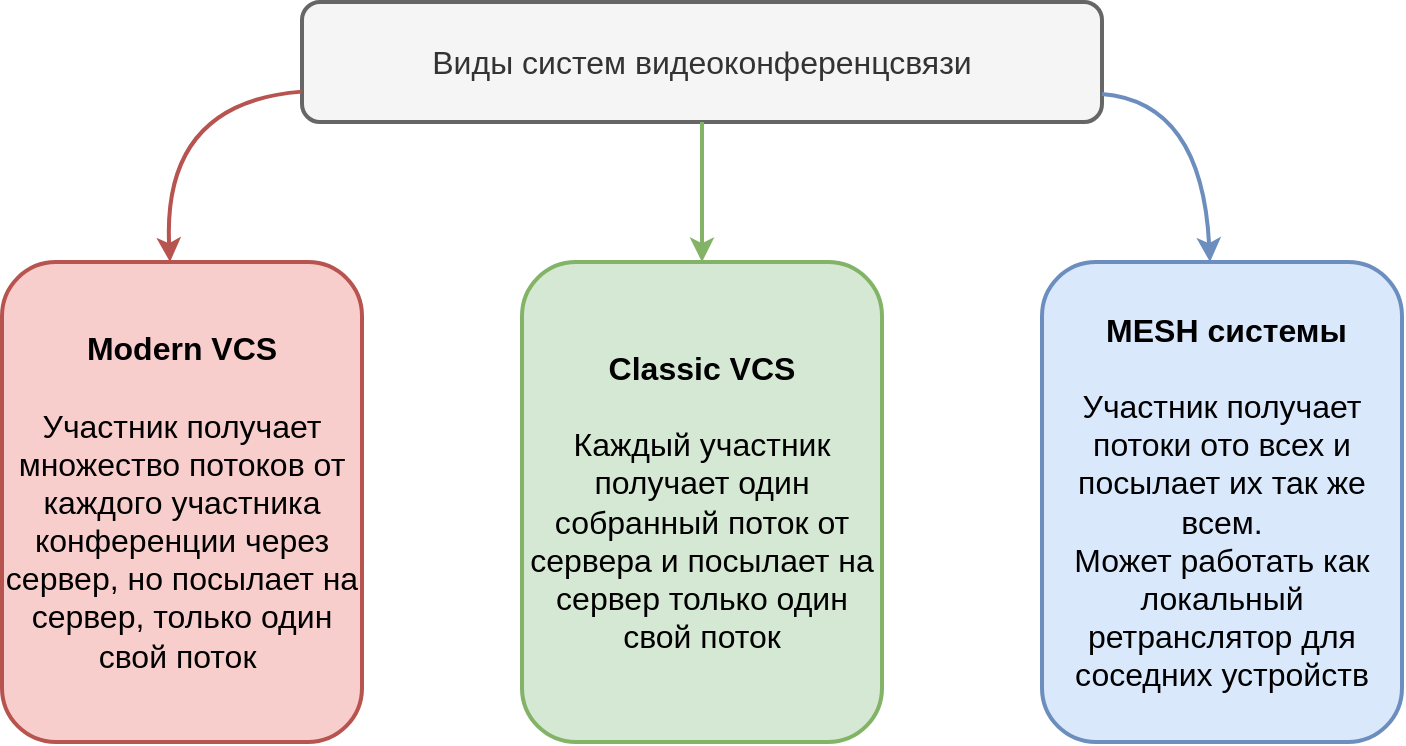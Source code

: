 <mxfile version="23.1.5" type="google">
  <diagram name="Страница — 1" id="3t4iabGEyHaNomIPsIld">
    <mxGraphModel grid="1" page="1" gridSize="10" guides="1" tooltips="1" connect="1" arrows="1" fold="1" pageScale="1" pageWidth="827" pageHeight="1169" math="0" shadow="0">
      <root>
        <mxCell id="0" />
        <mxCell id="1" parent="0" />
        <mxCell id="K-NB3Js_JHgpu-BTzsBf-2" value="&lt;span style=&quot;font-size: 16px;&quot;&gt;Виды систем видеоконференцсвязи&lt;/span&gt;" style="rounded=1;whiteSpace=wrap;html=1;strokeWidth=2;fillColor=#f5f5f5;strokeColor=#666666;fontColor=#333333;" vertex="1" parent="1">
          <mxGeometry x="210" y="30" width="400" height="60" as="geometry" />
        </mxCell>
        <mxCell id="K-NB3Js_JHgpu-BTzsBf-3" value="&lt;font style=&quot;font-size: 16px;&quot;&gt;&lt;b&gt;Modern VCS&lt;/b&gt;&lt;br&gt;&lt;br&gt;Участник получает множество потоков от каждого участника конференции через сервер, но посылает на сервер, только один свой поток&amp;nbsp;&lt;/font&gt;" style="rounded=1;whiteSpace=wrap;html=1;fillColor=#f8cecc;strokeColor=#b85450;strokeWidth=2;" vertex="1" parent="1">
          <mxGeometry x="60" y="160" width="180" height="240" as="geometry" />
        </mxCell>
        <mxCell id="K-NB3Js_JHgpu-BTzsBf-4" value="" style="curved=1;endArrow=classic;html=1;rounded=0;strokeWidth=2;fillColor=#f8cecc;strokeColor=#b85450;" edge="1" parent="1" source="K-NB3Js_JHgpu-BTzsBf-2" target="K-NB3Js_JHgpu-BTzsBf-3">
          <mxGeometry width="50" height="50" relative="1" as="geometry">
            <mxPoint x="390" y="380" as="sourcePoint" />
            <mxPoint x="440" y="330" as="targetPoint" />
            <Array as="points">
              <mxPoint x="140" y="80" />
            </Array>
          </mxGeometry>
        </mxCell>
        <mxCell id="K-NB3Js_JHgpu-BTzsBf-5" value="&lt;font style=&quot;font-size: 16px;&quot;&gt;&lt;b&gt;Classic VCS&lt;/b&gt;&lt;br&gt;&lt;br&gt;Каждый участник получает один собранный поток от сервера и посылает на сервер только один свой поток&lt;/font&gt;" style="rounded=1;whiteSpace=wrap;html=1;fillColor=#d5e8d4;strokeColor=#82b366;strokeWidth=2;" vertex="1" parent="1">
          <mxGeometry x="320" y="160" width="180" height="240" as="geometry" />
        </mxCell>
        <mxCell id="K-NB3Js_JHgpu-BTzsBf-6" value="&lt;span style=&quot;font-size: 16px;&quot;&gt;&lt;b&gt;&amp;nbsp;MESH системы&lt;/b&gt;&lt;br&gt;&lt;br&gt;Участник получает потоки ото всех и посылает их так же всем.&lt;br&gt;Может работать как локальный ретранслятор для соседних устройств&lt;br&gt;&lt;/span&gt;" style="rounded=1;whiteSpace=wrap;html=1;fillColor=#dae8fc;strokeColor=#6c8ebf;strokeWidth=2;" vertex="1" parent="1">
          <mxGeometry x="580" y="160" width="180" height="240" as="geometry" />
        </mxCell>
        <mxCell id="K-NB3Js_JHgpu-BTzsBf-7" value="" style="curved=1;endArrow=classic;html=1;rounded=0;strokeWidth=2;fillColor=#dae8fc;strokeColor=#6c8ebf;" edge="1" parent="1" source="K-NB3Js_JHgpu-BTzsBf-2" target="K-NB3Js_JHgpu-BTzsBf-6">
          <mxGeometry width="50" height="50" relative="1" as="geometry">
            <mxPoint x="730" y="50" as="sourcePoint" />
            <mxPoint x="684" y="132" as="targetPoint" />
            <Array as="points">
              <mxPoint x="660" y="80" />
            </Array>
          </mxGeometry>
        </mxCell>
        <mxCell id="K-NB3Js_JHgpu-BTzsBf-8" value="" style="curved=1;endArrow=classic;html=1;rounded=0;strokeWidth=2;fillColor=#d5e8d4;strokeColor=#82b366;" edge="1" parent="1" source="K-NB3Js_JHgpu-BTzsBf-2" target="K-NB3Js_JHgpu-BTzsBf-5">
          <mxGeometry width="50" height="50" relative="1" as="geometry">
            <mxPoint x="490" y="120" as="sourcePoint" />
            <mxPoint x="544" y="202" as="targetPoint" />
          </mxGeometry>
        </mxCell>
      </root>
    </mxGraphModel>
  </diagram>
</mxfile>
